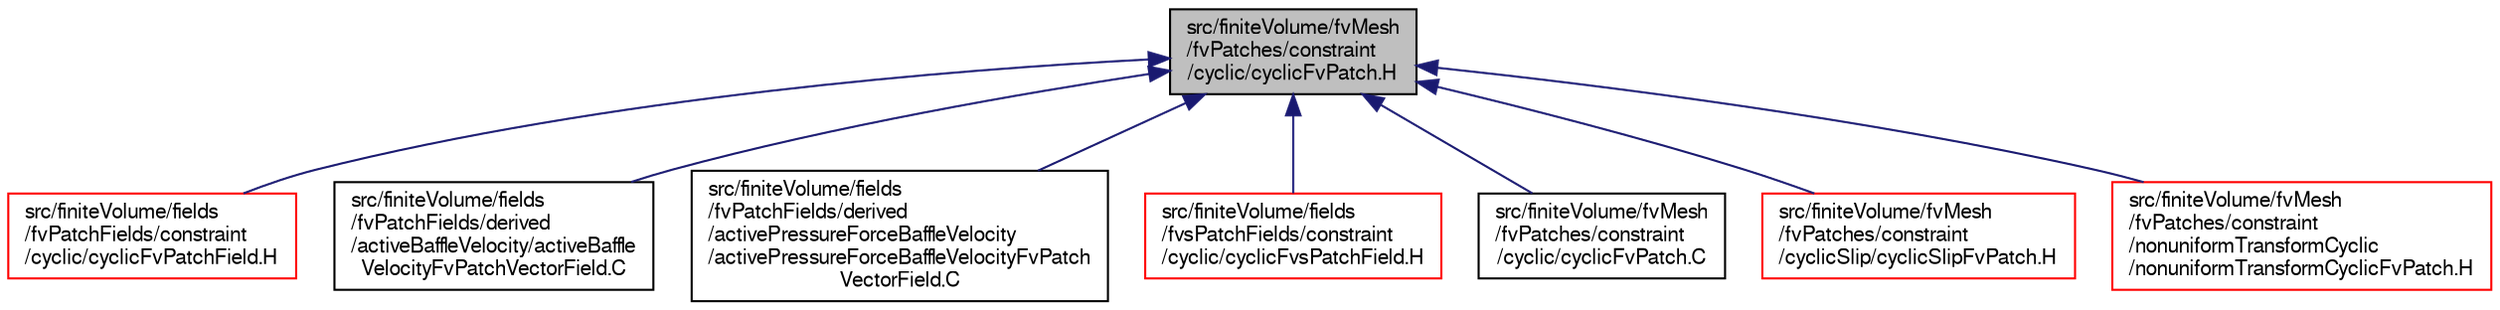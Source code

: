 digraph "src/finiteVolume/fvMesh/fvPatches/constraint/cyclic/cyclicFvPatch.H"
{
  bgcolor="transparent";
  edge [fontname="FreeSans",fontsize="10",labelfontname="FreeSans",labelfontsize="10"];
  node [fontname="FreeSans",fontsize="10",shape=record];
  Node188 [label="src/finiteVolume/fvMesh\l/fvPatches/constraint\l/cyclic/cyclicFvPatch.H",height=0.2,width=0.4,color="black", fillcolor="grey75", style="filled", fontcolor="black"];
  Node188 -> Node189 [dir="back",color="midnightblue",fontsize="10",style="solid",fontname="FreeSans"];
  Node189 [label="src/finiteVolume/fields\l/fvPatchFields/constraint\l/cyclic/cyclicFvPatchField.H",height=0.2,width=0.4,color="red",URL="$a01556.html"];
  Node188 -> Node227 [dir="back",color="midnightblue",fontsize="10",style="solid",fontname="FreeSans"];
  Node227 [label="src/finiteVolume/fields\l/fvPatchFields/derived\l/activeBaffleVelocity/activeBaffle\lVelocityFvPatchVectorField.C",height=0.2,width=0.4,color="black",URL="$a01760.html"];
  Node188 -> Node228 [dir="back",color="midnightblue",fontsize="10",style="solid",fontname="FreeSans"];
  Node228 [label="src/finiteVolume/fields\l/fvPatchFields/derived\l/activePressureForceBaffleVelocity\l/activePressureForceBaffleVelocityFvPatch\lVectorField.C",height=0.2,width=0.4,color="black",URL="$a01766.html"];
  Node188 -> Node229 [dir="back",color="midnightblue",fontsize="10",style="solid",fontname="FreeSans"];
  Node229 [label="src/finiteVolume/fields\l/fvsPatchFields/constraint\l/cyclic/cyclicFvsPatchField.H",height=0.2,width=0.4,color="red",URL="$a02546.html"];
  Node188 -> Node241 [dir="back",color="midnightblue",fontsize="10",style="solid",fontname="FreeSans"];
  Node241 [label="src/finiteVolume/fvMesh\l/fvPatches/constraint\l/cyclic/cyclicFvPatch.C",height=0.2,width=0.4,color="black",URL="$a03581.html"];
  Node188 -> Node242 [dir="back",color="midnightblue",fontsize="10",style="solid",fontname="FreeSans"];
  Node242 [label="src/finiteVolume/fvMesh\l/fvPatches/constraint\l/cyclicSlip/cyclicSlipFvPatch.H",height=0.2,width=0.4,color="red",URL="$a03602.html"];
  Node188 -> Node244 [dir="back",color="midnightblue",fontsize="10",style="solid",fontname="FreeSans"];
  Node244 [label="src/finiteVolume/fvMesh\l/fvPatches/constraint\l/nonuniformTransformCyclic\l/nonuniformTransformCyclicFvPatch.H",height=0.2,width=0.4,color="red",URL="$a03614.html"];
}
